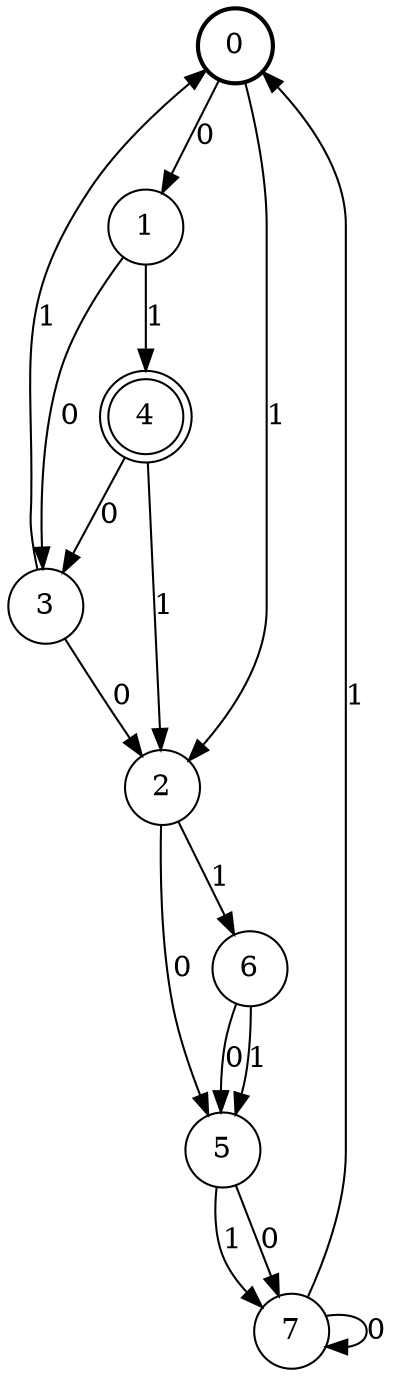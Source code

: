 digraph Automat {
    node [shape = circle];
    0 [style = "bold"];
    0 -> 1 [label = "0"];
    0 -> 2 [label = "1"];
    1 -> 3 [label = "0"];
    1 -> 4 [label = "1"];
    2 -> 5 [label = "0"];
    2 -> 6 [label = "1"];
    3 -> 2 [label = "0"];
    3 -> 0 [label = "1"];
    4 [peripheries=2]
    4 -> 3 [label = "0"];
    4 -> 2 [label = "1"];
    5 -> 7 [label = "0"];
    5 -> 7 [label = "1"];
    6 -> 5 [label = "0"];
    6 -> 5 [label = "1"];
    7 -> 7 [label = "0"];
    7 -> 0 [label = "1"];
}
